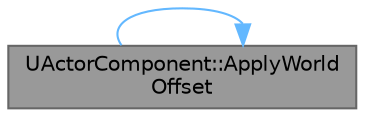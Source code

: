 digraph "UActorComponent::ApplyWorldOffset"
{
 // INTERACTIVE_SVG=YES
 // LATEX_PDF_SIZE
  bgcolor="transparent";
  edge [fontname=Helvetica,fontsize=10,labelfontname=Helvetica,labelfontsize=10];
  node [fontname=Helvetica,fontsize=10,shape=box,height=0.2,width=0.4];
  rankdir="LR";
  Node1 [id="Node000001",label="UActorComponent::ApplyWorld\lOffset",height=0.2,width=0.4,color="gray40", fillcolor="grey60", style="filled", fontcolor="black",tooltip="Called by owner actor on position shifting Component should update all relevant data structures to re..."];
  Node1 -> Node1 [id="edge1_Node000001_Node000001",color="steelblue1",style="solid",tooltip=" "];
}
